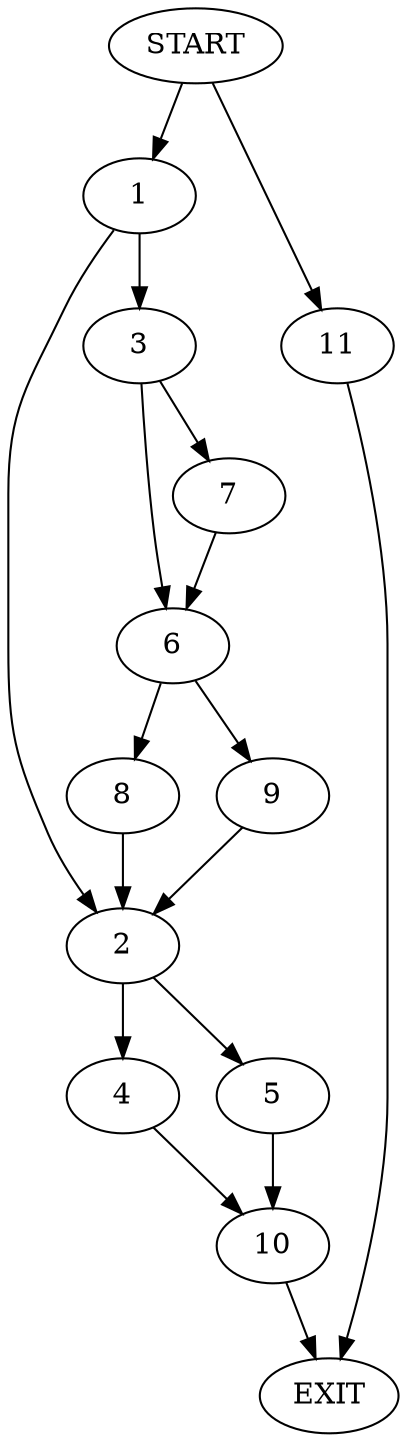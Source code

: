 digraph {
0 [label="START"]
12 [label="EXIT"]
0 -> 1
1 -> 2
1 -> 3
2 -> 4
2 -> 5
3 -> 6
3 -> 7
7 -> 6
6 -> 8
6 -> 9
8 -> 2
9 -> 2
4 -> 10
5 -> 10
10 -> 12
0 -> 11
11 -> 12
}
